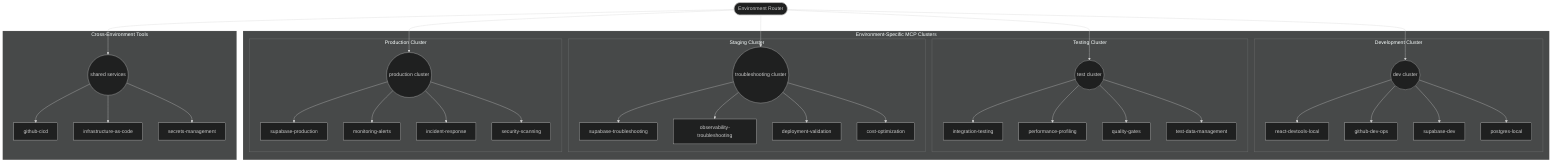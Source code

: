 %%{init: {'theme': 'dark'}}%%
flowchart TD
    ENV_ROUTER@{shape: stadium, label: "Environment Router"}

    subgraph env_clusters ["Environment-Specific MCP Clusters"]
        subgraph dev_cluster ["Development Cluster"]
            DEV_ENTRY((dev cluster))
            DEV_ENTRY --> D1[react-devtools-local]
            DEV_ENTRY --> D2[github-dev-ops]
            DEV_ENTRY --> D3[supabase-dev]
            DEV_ENTRY --> D4[postgres-local]
        end

        subgraph test_cluster ["Testing Cluster"]
            TEST_ENTRY((test cluster))
            TEST_ENTRY --> T1[integration-testing]
            TEST_ENTRY --> T2[performance-profiling]
            TEST_ENTRY --> T3[quality-gates]
            TEST_ENTRY --> T4[test-data-management]
        end

        subgraph stage_cluster ["Staging Cluster"]
            STAGE_ENTRY((troubleshooting cluster))
            STAGE_ENTRY --> S1[supabase-troubleshooting]
            STAGE_ENTRY --> S2[observability-troubleshooting]
            STAGE_ENTRY --> S3[deployment-validation]
            STAGE_ENTRY --> S4[cost-optimization]
        end

        subgraph prod_cluster ["Production Cluster"]
            PROD_ENTRY((production cluster))
            PROD_ENTRY --> P1[supabase-production]
            PROD_ENTRY --> P2[monitoring-alerts]
            PROD_ENTRY --> P3[incident-response]
            PROD_ENTRY --> P4[security-scanning]
        end
    end

    subgraph cross_tools ["Cross-Environment Tools"]
        direction TB
        CROSS_ENTRY((shared services))
        CROSS_ENTRY --> X1[github-cicd]
        CROSS_ENTRY --> X2[infrastructure-as-code]
        CROSS_ENTRY --> X3[secrets-management]
    end

    ENV_ROUTER --> DEV_ENTRY
    ENV_ROUTER --> TEST_ENTRY
    ENV_ROUTER --> STAGE_ENTRY
    ENV_ROUTER --> PROD_ENTRY
    ENV_ROUTER --> CROSS_ENTRY